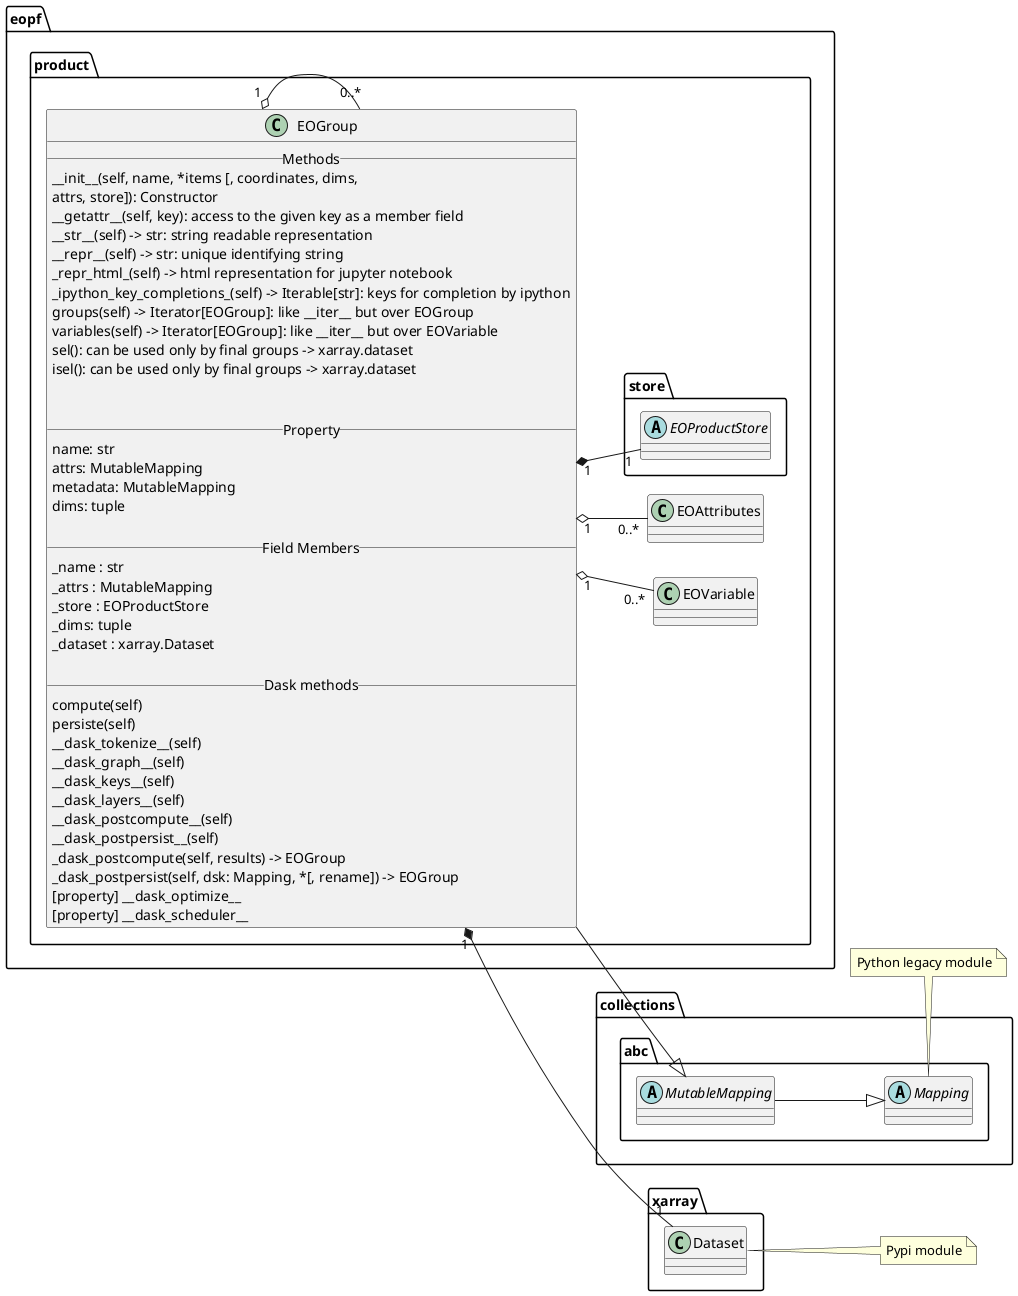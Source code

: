 @startuml
left to right direction
package "eopf.product" {

    class EOGroup {
        __ Methods __
        __init__(self, name, *items [, coordinates, dims,
            attrs, store]): Constructor
        __getattr__(self, key): access to the given key as a member field
        __str__(self) -> str: string readable representation
        __repr__(self) -> str: unique identifying string
        _repr_html_(self) -> html representation for jupyter notebook
        _ipython_key_completions_(self) -> Iterable[str]: keys for completion by ipython
        groups(self) -> Iterator[EOGroup]: like __iter__ but over EOGroup
        variables(self) -> Iterator[EOGroup]: like __iter__ but over EOVariable
        sel(): can be used only by final groups -> xarray.dataset
        isel(): can be used only by final groups -> xarray.dataset


        __ Property __
        name: str
        attrs: MutableMapping
        metadata: MutableMapping
        dims: tuple

        __ Field Members __
        _name : str
        _attrs : MutableMapping
        _store : EOProductStore
        _dims: tuple
        _dataset : xarray.Dataset

        __ Dask methods __
        compute(self)
        persiste(self)
        __dask_tokenize__(self)
        __dask_graph__(self)
        __dask_keys__(self)
        __dask_layers__(self)
        __dask_postcompute__(self)
        __dask_postpersist__(self)
        _dask_postcompute(self, results) -> EOGroup
        _dask_postpersist(self, dsk: Mapping, *[, rename]) -> EOGroup
        [property] __dask_optimize__
        [property] __dask_scheduler__
    }

    class EOVariable

    package store
    {
        ' inspired by fsspec.spec.AbstractFileSystem
        abstract EOProductStore
    }

    EOGroup "1" o-- "0..*" EOVariable
    EOGroup "1" o-- "0..*" EOGroup
    EOGroup "1" o-- "0..*" EOAttributes

    EOGroup "1" *-- "1" EOProductStore


}

package collections.abc {
    abstract MutableMapping
    abstract Mapping
    MutableMapping --|> Mapping
}
note bottom: Python legacy module
EOGroup --|> MutableMapping
EOGroup "1" *-- "1" xarray.Dataset
note right: Pypi module

@enduml
